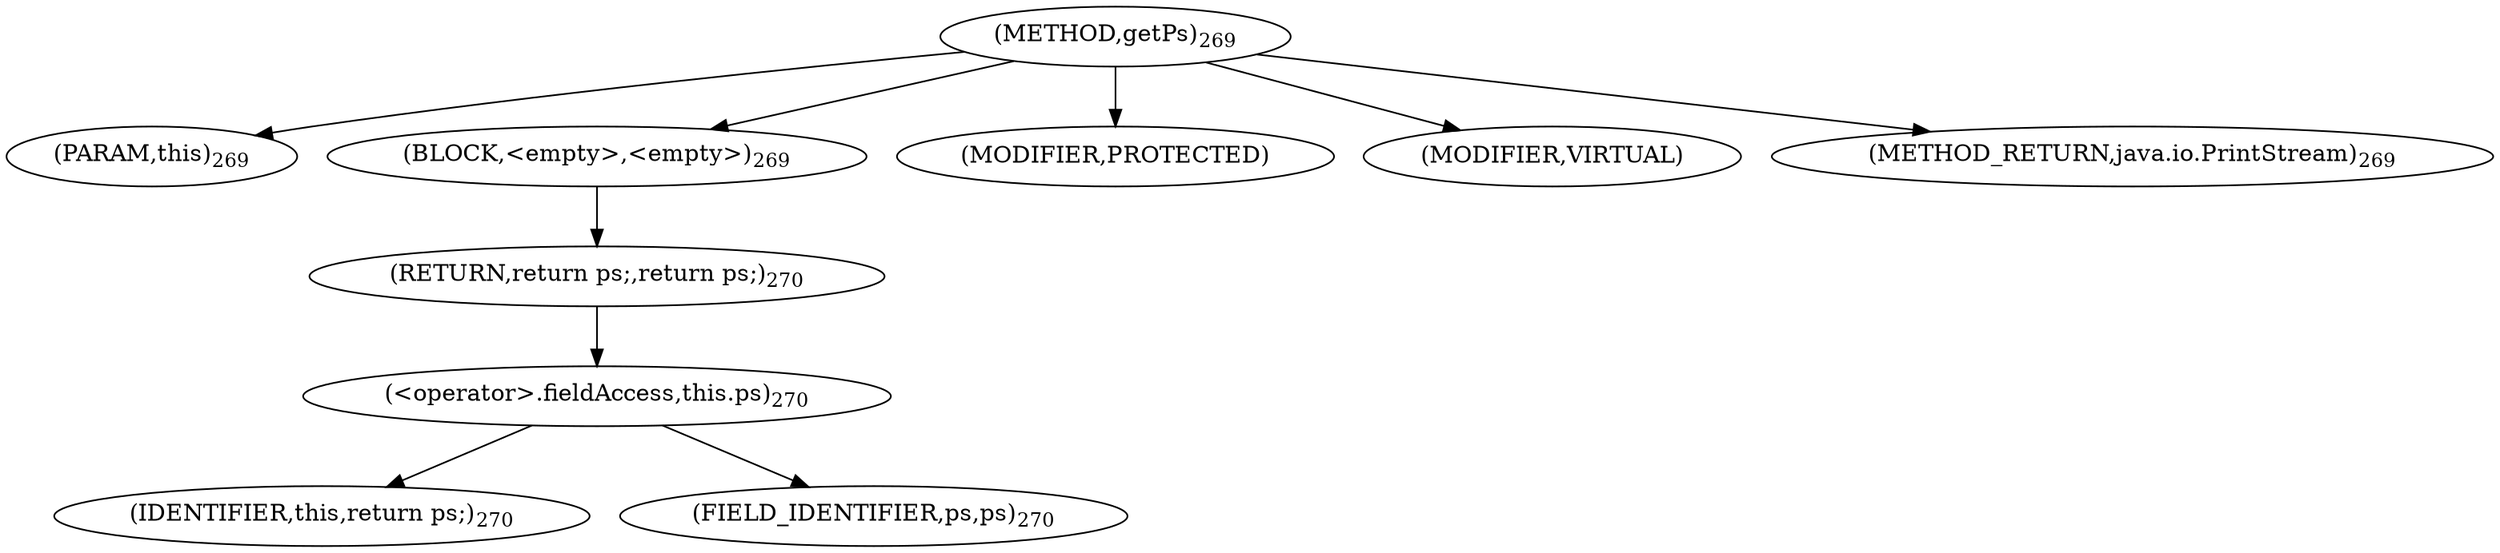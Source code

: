 digraph "getPs" {  
"762" [label = <(METHOD,getPs)<SUB>269</SUB>> ]
"763" [label = <(PARAM,this)<SUB>269</SUB>> ]
"764" [label = <(BLOCK,&lt;empty&gt;,&lt;empty&gt;)<SUB>269</SUB>> ]
"765" [label = <(RETURN,return ps;,return ps;)<SUB>270</SUB>> ]
"766" [label = <(&lt;operator&gt;.fieldAccess,this.ps)<SUB>270</SUB>> ]
"767" [label = <(IDENTIFIER,this,return ps;)<SUB>270</SUB>> ]
"768" [label = <(FIELD_IDENTIFIER,ps,ps)<SUB>270</SUB>> ]
"769" [label = <(MODIFIER,PROTECTED)> ]
"770" [label = <(MODIFIER,VIRTUAL)> ]
"771" [label = <(METHOD_RETURN,java.io.PrintStream)<SUB>269</SUB>> ]
  "762" -> "763" 
  "762" -> "764" 
  "762" -> "769" 
  "762" -> "770" 
  "762" -> "771" 
  "764" -> "765" 
  "765" -> "766" 
  "766" -> "767" 
  "766" -> "768" 
}
